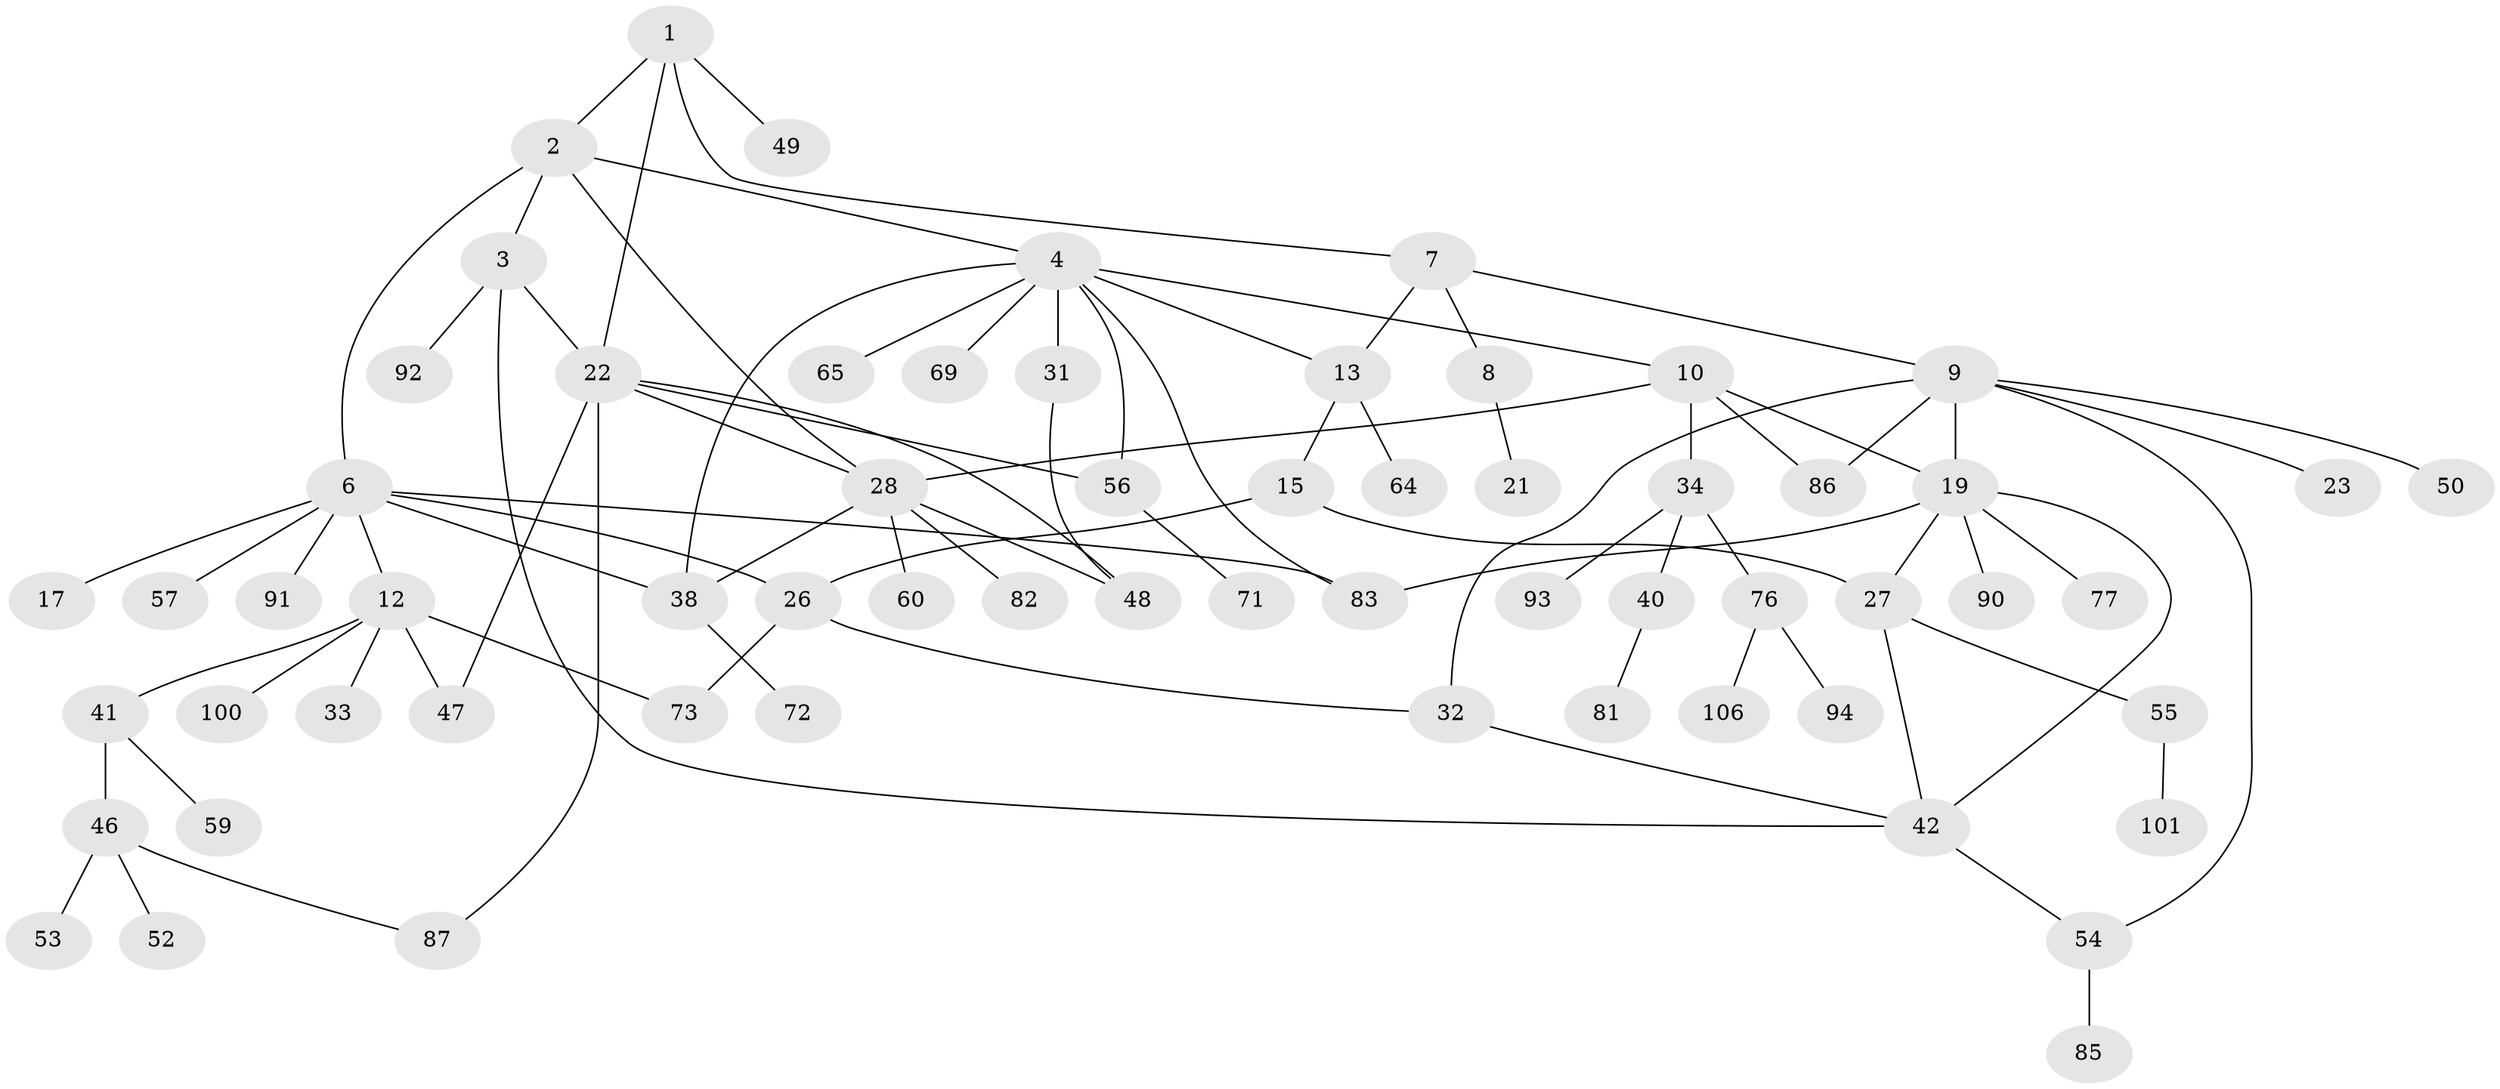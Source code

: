 // original degree distribution, {4: 0.12264150943396226, 5: 0.08490566037735849, 3: 0.18867924528301888, 6: 0.02830188679245283, 2: 0.20754716981132076, 1: 0.36792452830188677}
// Generated by graph-tools (version 1.1) at 2025/17/03/04/25 18:17:00]
// undirected, 63 vertices, 85 edges
graph export_dot {
graph [start="1"]
  node [color=gray90,style=filled];
  1;
  2;
  3 [super="+36"];
  4 [super="+5"];
  6 [super="+11+18"];
  7;
  8;
  9 [super="+14+24"];
  10 [super="+16+30"];
  12;
  13;
  15;
  17 [super="+35"];
  19 [super="+25+66+84"];
  21;
  22 [super="+68+58"];
  23;
  26 [super="+44"];
  27 [super="+43"];
  28 [super="+104+39+37"];
  31 [super="+98"];
  32 [super="+96+61+74"];
  33;
  34 [super="+63"];
  38 [super="+51+78"];
  40;
  41;
  42 [super="+70"];
  46;
  47;
  48;
  49;
  50;
  52;
  53;
  54 [super="+67"];
  55;
  56 [super="+62"];
  57;
  59;
  60 [super="+99"];
  64;
  65;
  69;
  71;
  72;
  73 [super="+105"];
  76;
  77 [super="+79"];
  81;
  82;
  83 [super="+89"];
  85;
  86;
  87 [super="+103"];
  90;
  91;
  92;
  93;
  94;
  100;
  101;
  106;
  1 -- 2;
  1 -- 7;
  1 -- 22;
  1 -- 49;
  2 -- 3;
  2 -- 4;
  2 -- 6;
  2 -- 28;
  3 -- 42;
  3 -- 92;
  3 -- 22;
  4 -- 10;
  4 -- 13;
  4 -- 65;
  4 -- 83;
  4 -- 69;
  4 -- 56;
  4 -- 31;
  4 -- 38;
  6 -- 26;
  6 -- 91;
  6 -- 17;
  6 -- 12;
  6 -- 38;
  6 -- 57;
  6 -- 83;
  7 -- 8;
  7 -- 9;
  7 -- 13;
  8 -- 21;
  9 -- 23;
  9 -- 32;
  9 -- 19;
  9 -- 54;
  9 -- 50;
  9 -- 86;
  10 -- 19;
  10 -- 34;
  10 -- 86;
  10 -- 28;
  12 -- 33;
  12 -- 41;
  12 -- 47;
  12 -- 73;
  12 -- 100;
  13 -- 15;
  13 -- 64;
  15 -- 27;
  15 -- 26;
  19 -- 83;
  19 -- 90;
  19 -- 42;
  19 -- 27;
  19 -- 77;
  22 -- 48;
  22 -- 87;
  22 -- 56;
  22 -- 47;
  22 -- 28;
  26 -- 32;
  26 -- 73;
  27 -- 42;
  27 -- 55;
  28 -- 48;
  28 -- 82;
  28 -- 38;
  28 -- 60;
  31 -- 48;
  32 -- 42;
  34 -- 40;
  34 -- 93;
  34 -- 76;
  38 -- 72;
  40 -- 81;
  41 -- 46;
  41 -- 59;
  42 -- 54;
  46 -- 52;
  46 -- 53;
  46 -- 87;
  54 -- 85;
  55 -- 101;
  56 -- 71;
  76 -- 94;
  76 -- 106;
}
